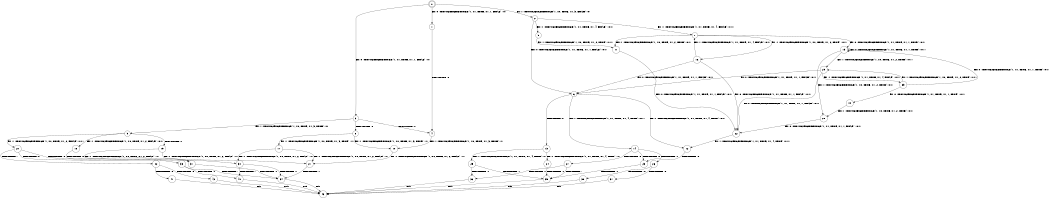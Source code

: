 digraph BCG {
size = "7, 10.5";
center = TRUE;
node [shape = circle];
0 [peripheries = 2];
0 -> 1 [label = "EX !0 !ATOMIC_EXCH_BRANCH (1, +1, TRUE, +1, 1, FALSE) !:0:"];
0 -> 2 [label = "EX !1 !ATOMIC_EXCH_BRANCH (1, +0, TRUE, +1, 3, FALSE) !:0:"];
0 -> 3 [label = "EX !0 !ATOMIC_EXCH_BRANCH (1, +1, TRUE, +1, 1, FALSE) !:0:"];
1 -> 4 [label = "TERMINATE !0"];
2 -> 5 [label = "EX !1 !ATOMIC_EXCH_BRANCH (1, +1, TRUE, +1, 4, FALSE) !:0:1:"];
2 -> 6 [label = "EX !0 !ATOMIC_EXCH_BRANCH (1, +1, TRUE, +1, 1, FALSE) !:0:1:"];
2 -> 7 [label = "EX !1 !ATOMIC_EXCH_BRANCH (1, +1, TRUE, +1, 4, FALSE) !:0:1:"];
3 -> 4 [label = "TERMINATE !0"];
3 -> 8 [label = "TERMINATE !0"];
3 -> 9 [label = "EX !1 !ATOMIC_EXCH_BRANCH (1, +0, TRUE, +1, 3, TRUE) !:0:"];
4 -> 10 [label = "EX !1 !ATOMIC_EXCH_BRANCH (1, +0, TRUE, +1, 3, TRUE) !:1:"];
5 -> 11 [label = "EX !1 !ATOMIC_EXCH_BRANCH (1, +0, TRUE, +1, 2, TRUE) !:0:1:"];
6 -> 12 [label = "EX !1 !ATOMIC_EXCH_BRANCH (1, +1, TRUE, +1, 4, TRUE) !:0:1:"];
6 -> 13 [label = "TERMINATE !0"];
6 -> 14 [label = "EX !1 !ATOMIC_EXCH_BRANCH (1, +1, TRUE, +1, 4, TRUE) !:0:1:"];
7 -> 11 [label = "EX !1 !ATOMIC_EXCH_BRANCH (1, +0, TRUE, +1, 2, TRUE) !:0:1:"];
7 -> 15 [label = "EX !0 !ATOMIC_EXCH_BRANCH (1, +1, TRUE, +1, 1, TRUE) !:0:1:"];
7 -> 16 [label = "EX !1 !ATOMIC_EXCH_BRANCH (1, +0, TRUE, +1, 2, TRUE) !:0:1:"];
8 -> 10 [label = "EX !1 !ATOMIC_EXCH_BRANCH (1, +0, TRUE, +1, 3, TRUE) !:1:"];
8 -> 17 [label = "EX !1 !ATOMIC_EXCH_BRANCH (1, +0, TRUE, +1, 3, TRUE) !:1:"];
9 -> 18 [label = "EX !1 !ATOMIC_EXCH_BRANCH (1, +0, TRUE, +1, 2, FALSE) !:0:1:"];
9 -> 19 [label = "TERMINATE !0"];
9 -> 20 [label = "EX !1 !ATOMIC_EXCH_BRANCH (1, +0, TRUE, +1, 2, FALSE) !:0:1:"];
10 -> 21 [label = "EX !1 !ATOMIC_EXCH_BRANCH (1, +0, TRUE, +1, 2, FALSE) !:1:"];
11 -> 22 [label = "EX !0 !ATOMIC_EXCH_BRANCH (1, +1, TRUE, +1, 1, FALSE) !:0:1:"];
12 -> 23 [label = "TERMINATE !0"];
13 -> 24 [label = "EX !1 !ATOMIC_EXCH_BRANCH (1, +1, TRUE, +1, 4, TRUE) !:1:"];
13 -> 25 [label = "EX !1 !ATOMIC_EXCH_BRANCH (1, +1, TRUE, +1, 4, TRUE) !:1:"];
14 -> 23 [label = "TERMINATE !0"];
14 -> 26 [label = "TERMINATE !1"];
14 -> 27 [label = "TERMINATE !0"];
15 -> 28 [label = "EX !1 !ATOMIC_EXCH_BRANCH (1, +0, TRUE, +1, 2, TRUE) !:0:1:"];
15 -> 29 [label = "EX !1 !ATOMIC_EXCH_BRANCH (1, +0, TRUE, +1, 2, TRUE) !:0:1:"];
15 -> 15 [label = "EX !0 !ATOMIC_EXCH_BRANCH (1, +1, TRUE, +1, 1, TRUE) !:0:1:"];
16 -> 22 [label = "EX !0 !ATOMIC_EXCH_BRANCH (1, +1, TRUE, +1, 1, FALSE) !:0:1:"];
16 -> 6 [label = "EX !0 !ATOMIC_EXCH_BRANCH (1, +1, TRUE, +1, 1, FALSE) !:0:1:"];
16 -> 7 [label = "EX !1 !ATOMIC_EXCH_BRANCH (1, +1, TRUE, +1, 4, FALSE) !:0:1:"];
17 -> 21 [label = "EX !1 !ATOMIC_EXCH_BRANCH (1, +0, TRUE, +1, 2, FALSE) !:1:"];
17 -> 30 [label = "EX !1 !ATOMIC_EXCH_BRANCH (1, +0, TRUE, +1, 2, FALSE) !:1:"];
18 -> 31 [label = "TERMINATE !0"];
19 -> 21 [label = "EX !1 !ATOMIC_EXCH_BRANCH (1, +0, TRUE, +1, 2, FALSE) !:1:"];
19 -> 30 [label = "EX !1 !ATOMIC_EXCH_BRANCH (1, +0, TRUE, +1, 2, FALSE) !:1:"];
20 -> 31 [label = "TERMINATE !0"];
20 -> 32 [label = "TERMINATE !1"];
20 -> 33 [label = "TERMINATE !0"];
21 -> 34 [label = "TERMINATE !1"];
22 -> 12 [label = "EX !1 !ATOMIC_EXCH_BRANCH (1, +1, TRUE, +1, 4, TRUE) !:0:1:"];
23 -> 35 [label = "TERMINATE !1"];
24 -> 35 [label = "TERMINATE !1"];
25 -> 35 [label = "TERMINATE !1"];
25 -> 36 [label = "TERMINATE !1"];
26 -> 37 [label = "TERMINATE !0"];
26 -> 38 [label = "TERMINATE !0"];
27 -> 35 [label = "TERMINATE !1"];
27 -> 36 [label = "TERMINATE !1"];
28 -> 22 [label = "EX !0 !ATOMIC_EXCH_BRANCH (1, +1, TRUE, +1, 1, FALSE) !:0:1:"];
29 -> 22 [label = "EX !0 !ATOMIC_EXCH_BRANCH (1, +1, TRUE, +1, 1, FALSE) !:0:1:"];
29 -> 39 [label = "EX !1 !ATOMIC_EXCH_BRANCH (1, +1, TRUE, +1, 4, FALSE) !:0:1:"];
29 -> 6 [label = "EX !0 !ATOMIC_EXCH_BRANCH (1, +1, TRUE, +1, 1, FALSE) !:0:1:"];
30 -> 34 [label = "TERMINATE !1"];
30 -> 40 [label = "TERMINATE !1"];
31 -> 34 [label = "TERMINATE !1"];
32 -> 41 [label = "TERMINATE !0"];
32 -> 42 [label = "TERMINATE !0"];
33 -> 34 [label = "TERMINATE !1"];
33 -> 40 [label = "TERMINATE !1"];
34 -> 43 [label = "exit"];
35 -> 43 [label = "exit"];
36 -> 43 [label = "exit"];
37 -> 43 [label = "exit"];
38 -> 43 [label = "exit"];
39 -> 44 [label = "EX !0 !ATOMIC_EXCH_BRANCH (1, +1, TRUE, +1, 1, TRUE) !:0:1:"];
39 -> 29 [label = "EX !1 !ATOMIC_EXCH_BRANCH (1, +0, TRUE, +1, 2, TRUE) !:0:1:"];
39 -> 15 [label = "EX !0 !ATOMIC_EXCH_BRANCH (1, +1, TRUE, +1, 1, TRUE) !:0:1:"];
40 -> 43 [label = "exit"];
41 -> 43 [label = "exit"];
42 -> 43 [label = "exit"];
44 -> 28 [label = "EX !1 !ATOMIC_EXCH_BRANCH (1, +0, TRUE, +1, 2, TRUE) !:0:1:"];
}
